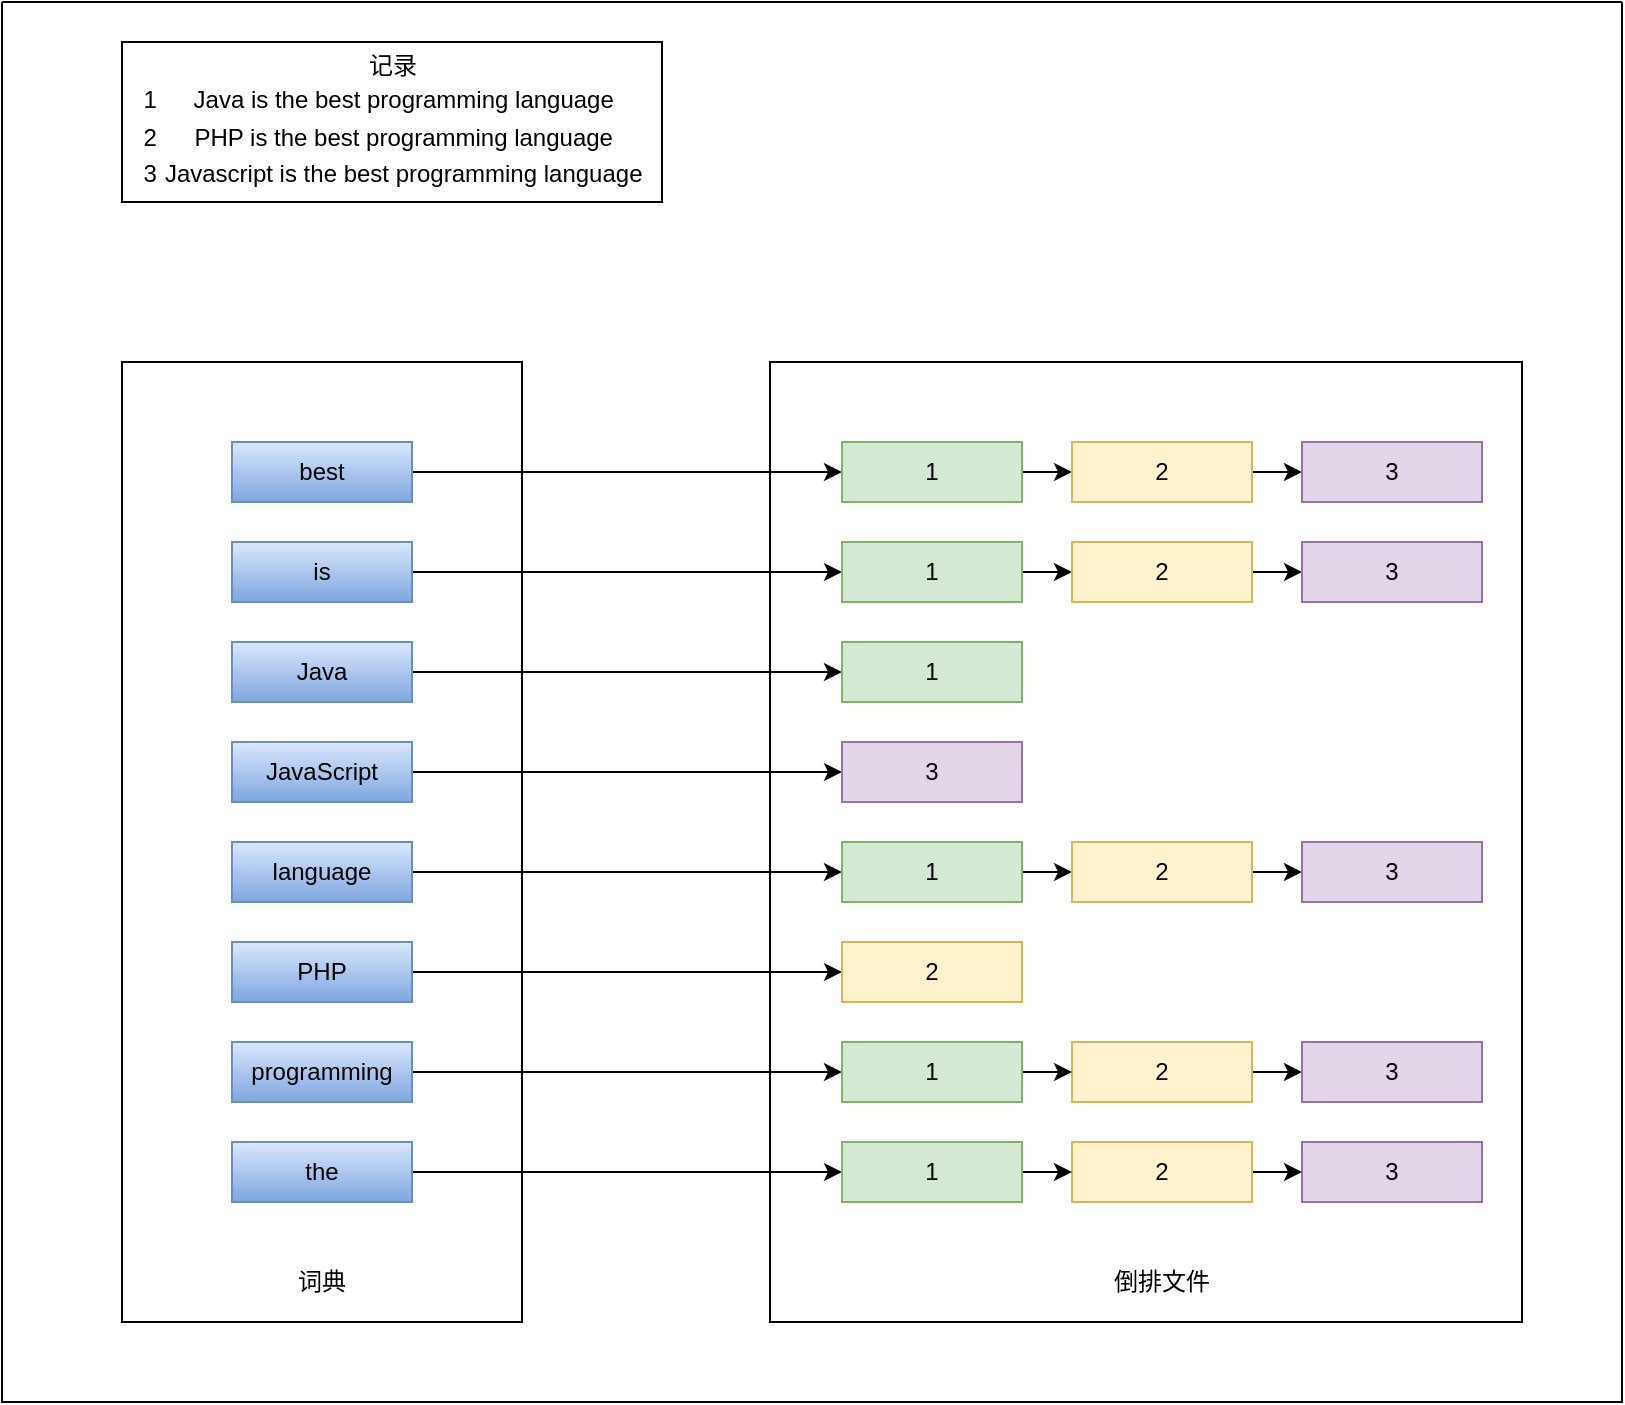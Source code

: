 <mxfile version="14.9.6" type="device"><diagram id="F48Q8Vfh_a4HC7zoJlZT" name="Inverted Index"><mxGraphModel dx="946" dy="697" grid="1" gridSize="10" guides="1" tooltips="1" connect="1" arrows="1" fold="1" page="1" pageScale="1" pageWidth="827" pageHeight="1169" math="0" shadow="0"><root><mxCell id="0"/><mxCell id="1" parent="0"/><mxCell id="3c81THW_RmSoO2U0ogw2-5" value="记录&lt;br&gt;&lt;table&gt;&lt;tbody&gt;&lt;tr&gt;&lt;td&gt;1&lt;/td&gt;&lt;td&gt;Java is the best programming language&lt;br&gt;&lt;/td&gt;&lt;/tr&gt;&lt;tr&gt;&lt;td&gt;2&lt;/td&gt;&lt;td&gt;PHP is the best programming language&lt;/td&gt;&lt;/tr&gt;&lt;tr&gt;&lt;td&gt;3&lt;/td&gt;&lt;td&gt;Javascript is the best programming language&lt;/td&gt;&lt;/tr&gt;&lt;/tbody&gt;&lt;/table&gt;" style="text;html=1;align=center;verticalAlign=middle;resizable=0;points=[];autosize=1;strokeColor=#000000;glass=0;shadow=0;sketch=0;rounded=0;" parent="1" vertex="1"><mxGeometry x="90" y="50" width="270" height="80" as="geometry"/></mxCell><mxCell id="3c81THW_RmSoO2U0ogw2-6" value="" style="rounded=0;whiteSpace=wrap;html=1;shadow=0;glass=0;sketch=0;strokeColor=#000000;" parent="1" vertex="1"><mxGeometry x="90" y="210" width="200" height="480" as="geometry"/></mxCell><mxCell id="3c81THW_RmSoO2U0ogw2-7" value="词典" style="text;html=1;strokeColor=none;fillColor=none;align=center;verticalAlign=middle;whiteSpace=wrap;rounded=0;shadow=0;glass=0;sketch=0;" parent="1" vertex="1"><mxGeometry x="170" y="660" width="40" height="20" as="geometry"/></mxCell><mxCell id="3c81THW_RmSoO2U0ogw2-8" value="" style="rounded=0;whiteSpace=wrap;html=1;shadow=0;glass=0;sketch=0;strokeColor=#000000;" parent="1" vertex="1"><mxGeometry x="414" y="210" width="376" height="480" as="geometry"/></mxCell><mxCell id="3c81THW_RmSoO2U0ogw2-9" value="倒排文件" style="text;html=1;strokeColor=none;fillColor=none;align=center;verticalAlign=middle;whiteSpace=wrap;rounded=0;shadow=0;glass=0;sketch=0;" parent="1" vertex="1"><mxGeometry x="580" y="660" width="60" height="20" as="geometry"/></mxCell><mxCell id="3c81THW_RmSoO2U0ogw2-47" style="edgeStyle=orthogonalEdgeStyle;rounded=0;orthogonalLoop=1;jettySize=auto;html=1;" parent="1" source="3c81THW_RmSoO2U0ogw2-10" target="3c81THW_RmSoO2U0ogw2-19" edge="1"><mxGeometry relative="1" as="geometry"/></mxCell><mxCell id="3c81THW_RmSoO2U0ogw2-10" value="best" style="rounded=0;whiteSpace=wrap;html=1;shadow=0;glass=0;sketch=0;strokeColor=#6c8ebf;gradientColor=#7ea6e0;fillColor=#dae8fc;" parent="1" vertex="1"><mxGeometry x="145" y="250" width="90" height="30" as="geometry"/></mxCell><mxCell id="3c81THW_RmSoO2U0ogw2-48" style="edgeStyle=orthogonalEdgeStyle;rounded=0;orthogonalLoop=1;jettySize=auto;html=1;" parent="1" source="3c81THW_RmSoO2U0ogw2-11" target="3c81THW_RmSoO2U0ogw2-20" edge="1"><mxGeometry relative="1" as="geometry"/></mxCell><mxCell id="3c81THW_RmSoO2U0ogw2-11" value="is" style="rounded=0;whiteSpace=wrap;html=1;shadow=0;glass=0;sketch=0;strokeColor=#6c8ebf;gradientColor=#7ea6e0;fillColor=#dae8fc;" parent="1" vertex="1"><mxGeometry x="145" y="300" width="90" height="30" as="geometry"/></mxCell><mxCell id="3c81THW_RmSoO2U0ogw2-49" style="edgeStyle=orthogonalEdgeStyle;rounded=0;orthogonalLoop=1;jettySize=auto;html=1;" parent="1" source="3c81THW_RmSoO2U0ogw2-12" target="3c81THW_RmSoO2U0ogw2-21" edge="1"><mxGeometry relative="1" as="geometry"/></mxCell><mxCell id="3c81THW_RmSoO2U0ogw2-12" value="Java" style="rounded=0;whiteSpace=wrap;html=1;shadow=0;glass=0;sketch=0;strokeColor=#6c8ebf;gradientColor=#7ea6e0;fillColor=#dae8fc;" parent="1" vertex="1"><mxGeometry x="145" y="350" width="90" height="30" as="geometry"/></mxCell><mxCell id="3c81THW_RmSoO2U0ogw2-50" style="edgeStyle=orthogonalEdgeStyle;rounded=0;orthogonalLoop=1;jettySize=auto;html=1;" parent="1" source="3c81THW_RmSoO2U0ogw2-13" target="3c81THW_RmSoO2U0ogw2-22" edge="1"><mxGeometry relative="1" as="geometry"/></mxCell><mxCell id="3c81THW_RmSoO2U0ogw2-13" value="JavaScript" style="rounded=0;whiteSpace=wrap;html=1;shadow=0;glass=0;sketch=0;strokeColor=#6c8ebf;gradientColor=#7ea6e0;fillColor=#dae8fc;" parent="1" vertex="1"><mxGeometry x="145" y="400" width="90" height="30" as="geometry"/></mxCell><mxCell id="3c81THW_RmSoO2U0ogw2-51" style="edgeStyle=orthogonalEdgeStyle;rounded=0;orthogonalLoop=1;jettySize=auto;html=1;" parent="1" source="3c81THW_RmSoO2U0ogw2-14" target="3c81THW_RmSoO2U0ogw2-23" edge="1"><mxGeometry relative="1" as="geometry"/></mxCell><mxCell id="3c81THW_RmSoO2U0ogw2-14" value="language" style="rounded=0;whiteSpace=wrap;html=1;shadow=0;glass=0;sketch=0;strokeColor=#6c8ebf;gradientColor=#7ea6e0;fillColor=#dae8fc;" parent="1" vertex="1"><mxGeometry x="145" y="450" width="90" height="30" as="geometry"/></mxCell><mxCell id="3c81THW_RmSoO2U0ogw2-52" style="edgeStyle=orthogonalEdgeStyle;rounded=0;orthogonalLoop=1;jettySize=auto;html=1;" parent="1" source="3c81THW_RmSoO2U0ogw2-15" target="3c81THW_RmSoO2U0ogw2-24" edge="1"><mxGeometry relative="1" as="geometry"/></mxCell><mxCell id="3c81THW_RmSoO2U0ogw2-15" value="PHP" style="rounded=0;whiteSpace=wrap;html=1;shadow=0;glass=0;sketch=0;strokeColor=#6c8ebf;gradientColor=#7ea6e0;fillColor=#dae8fc;" parent="1" vertex="1"><mxGeometry x="145" y="500" width="90" height="30" as="geometry"/></mxCell><mxCell id="3c81THW_RmSoO2U0ogw2-54" style="edgeStyle=orthogonalEdgeStyle;rounded=0;orthogonalLoop=1;jettySize=auto;html=1;" parent="1" source="3c81THW_RmSoO2U0ogw2-16" target="3c81THW_RmSoO2U0ogw2-46" edge="1"><mxGeometry relative="1" as="geometry"/></mxCell><mxCell id="3c81THW_RmSoO2U0ogw2-16" value="the" style="rounded=0;whiteSpace=wrap;html=1;shadow=0;glass=0;sketch=0;strokeColor=#6c8ebf;gradientColor=#7ea6e0;fillColor=#dae8fc;" parent="1" vertex="1"><mxGeometry x="145" y="600" width="90" height="30" as="geometry"/></mxCell><mxCell id="3c81THW_RmSoO2U0ogw2-53" style="edgeStyle=orthogonalEdgeStyle;rounded=0;orthogonalLoop=1;jettySize=auto;html=1;" parent="1" source="3c81THW_RmSoO2U0ogw2-17" target="3c81THW_RmSoO2U0ogw2-45" edge="1"><mxGeometry relative="1" as="geometry"/></mxCell><mxCell id="3c81THW_RmSoO2U0ogw2-17" value="programming" style="rounded=0;whiteSpace=wrap;html=1;shadow=0;glass=0;sketch=0;strokeColor=#6c8ebf;gradientColor=#7ea6e0;fillColor=#dae8fc;" parent="1" vertex="1"><mxGeometry x="145" y="550" width="90" height="30" as="geometry"/></mxCell><mxCell id="3c81THW_RmSoO2U0ogw2-55" style="edgeStyle=orthogonalEdgeStyle;rounded=0;orthogonalLoop=1;jettySize=auto;html=1;" parent="1" source="3c81THW_RmSoO2U0ogw2-19" target="3c81THW_RmSoO2U0ogw2-33" edge="1"><mxGeometry relative="1" as="geometry"/></mxCell><mxCell id="3c81THW_RmSoO2U0ogw2-19" value="1" style="rounded=0;whiteSpace=wrap;html=1;shadow=0;glass=0;sketch=0;strokeColor=#82b366;fillColor=#d5e8d4;" parent="1" vertex="1"><mxGeometry x="450" y="250" width="90" height="30" as="geometry"/></mxCell><mxCell id="3c81THW_RmSoO2U0ogw2-57" style="edgeStyle=orthogonalEdgeStyle;rounded=0;orthogonalLoop=1;jettySize=auto;html=1;" parent="1" source="3c81THW_RmSoO2U0ogw2-20" target="3c81THW_RmSoO2U0ogw2-27" edge="1"><mxGeometry relative="1" as="geometry"/></mxCell><mxCell id="3c81THW_RmSoO2U0ogw2-20" value="1" style="rounded=0;whiteSpace=wrap;html=1;shadow=0;glass=0;sketch=0;strokeColor=#82b366;fillColor=#d5e8d4;" parent="1" vertex="1"><mxGeometry x="450" y="300" width="90" height="30" as="geometry"/></mxCell><mxCell id="3c81THW_RmSoO2U0ogw2-21" value="1" style="rounded=0;whiteSpace=wrap;html=1;shadow=0;glass=0;sketch=0;strokeColor=#82b366;fillColor=#d5e8d4;" parent="1" vertex="1"><mxGeometry x="450" y="350" width="90" height="30" as="geometry"/></mxCell><mxCell id="3c81THW_RmSoO2U0ogw2-22" value="3" style="rounded=0;whiteSpace=wrap;html=1;shadow=0;glass=0;sketch=0;strokeColor=#9673a6;fillColor=#e1d5e7;" parent="1" vertex="1"><mxGeometry x="450" y="400" width="90" height="30" as="geometry"/></mxCell><mxCell id="3c81THW_RmSoO2U0ogw2-59" style="edgeStyle=orthogonalEdgeStyle;rounded=0;orthogonalLoop=1;jettySize=auto;html=1;entryX=0;entryY=0.5;entryDx=0;entryDy=0;" parent="1" source="3c81THW_RmSoO2U0ogw2-23" target="3c81THW_RmSoO2U0ogw2-31" edge="1"><mxGeometry relative="1" as="geometry"/></mxCell><mxCell id="3c81THW_RmSoO2U0ogw2-23" value="1" style="rounded=0;whiteSpace=wrap;html=1;shadow=0;glass=0;sketch=0;strokeColor=#82b366;fillColor=#d5e8d4;" parent="1" vertex="1"><mxGeometry x="450" y="450" width="90" height="30" as="geometry"/></mxCell><mxCell id="3c81THW_RmSoO2U0ogw2-24" value="2" style="rounded=0;whiteSpace=wrap;html=1;shadow=0;glass=0;sketch=0;strokeColor=#d6b656;fillColor=#fff2cc;" parent="1" vertex="1"><mxGeometry x="450" y="500" width="90" height="30" as="geometry"/></mxCell><mxCell id="3c81THW_RmSoO2U0ogw2-62" style="edgeStyle=orthogonalEdgeStyle;rounded=0;orthogonalLoop=1;jettySize=auto;html=1;" parent="1" source="3c81THW_RmSoO2U0ogw2-25" target="3c81THW_RmSoO2U0ogw2-39" edge="1"><mxGeometry relative="1" as="geometry"/></mxCell><mxCell id="3c81THW_RmSoO2U0ogw2-25" value="2" style="rounded=0;whiteSpace=wrap;html=1;shadow=0;glass=0;sketch=0;strokeColor=#d6b656;fillColor=#fff2cc;" parent="1" vertex="1"><mxGeometry x="565" y="550" width="90" height="30" as="geometry"/></mxCell><mxCell id="3c81THW_RmSoO2U0ogw2-26" value="3" style="rounded=0;whiteSpace=wrap;html=1;shadow=0;glass=0;sketch=0;strokeColor=#000000;" parent="1" vertex="1"><mxGeometry x="680" y="600" width="90" height="30" as="geometry"/></mxCell><mxCell id="3c81THW_RmSoO2U0ogw2-58" style="edgeStyle=orthogonalEdgeStyle;rounded=0;orthogonalLoop=1;jettySize=auto;html=1;" parent="1" source="3c81THW_RmSoO2U0ogw2-27" target="3c81THW_RmSoO2U0ogw2-28" edge="1"><mxGeometry relative="1" as="geometry"/></mxCell><mxCell id="3c81THW_RmSoO2U0ogw2-27" value="2" style="rounded=0;whiteSpace=wrap;html=1;shadow=0;glass=0;sketch=0;strokeColor=#d6b656;fillColor=#fff2cc;" parent="1" vertex="1"><mxGeometry x="565" y="300" width="90" height="30" as="geometry"/></mxCell><mxCell id="3c81THW_RmSoO2U0ogw2-28" value="3" style="rounded=0;whiteSpace=wrap;html=1;shadow=0;glass=0;sketch=0;strokeColor=#9673a6;fillColor=#e1d5e7;" parent="1" vertex="1"><mxGeometry x="680" y="300" width="90" height="30" as="geometry"/></mxCell><mxCell id="3c81THW_RmSoO2U0ogw2-60" style="edgeStyle=orthogonalEdgeStyle;rounded=0;orthogonalLoop=1;jettySize=auto;html=1;" parent="1" source="3c81THW_RmSoO2U0ogw2-31" target="3c81THW_RmSoO2U0ogw2-37" edge="1"><mxGeometry relative="1" as="geometry"/></mxCell><mxCell id="3c81THW_RmSoO2U0ogw2-31" value="2" style="rounded=0;whiteSpace=wrap;html=1;shadow=0;glass=0;sketch=0;strokeColor=#d6b656;fillColor=#fff2cc;" parent="1" vertex="1"><mxGeometry x="565" y="450" width="90" height="30" as="geometry"/></mxCell><mxCell id="3c81THW_RmSoO2U0ogw2-56" style="edgeStyle=orthogonalEdgeStyle;rounded=0;orthogonalLoop=1;jettySize=auto;html=1;" parent="1" source="3c81THW_RmSoO2U0ogw2-33" target="3c81THW_RmSoO2U0ogw2-34" edge="1"><mxGeometry relative="1" as="geometry"/></mxCell><mxCell id="3c81THW_RmSoO2U0ogw2-33" value="2" style="rounded=0;whiteSpace=wrap;html=1;shadow=0;glass=0;sketch=0;strokeColor=#d6b656;fillColor=#fff2cc;" parent="1" vertex="1"><mxGeometry x="565" y="250" width="90" height="30" as="geometry"/></mxCell><mxCell id="3c81THW_RmSoO2U0ogw2-34" value="3" style="rounded=0;whiteSpace=wrap;html=1;shadow=0;glass=0;sketch=0;strokeColor=#9673a6;fillColor=#e1d5e7;" parent="1" vertex="1"><mxGeometry x="680" y="250" width="90" height="30" as="geometry"/></mxCell><mxCell id="3c81THW_RmSoO2U0ogw2-37" value="3" style="rounded=0;whiteSpace=wrap;html=1;shadow=0;glass=0;sketch=0;strokeColor=#9673a6;fillColor=#e1d5e7;" parent="1" vertex="1"><mxGeometry x="680" y="450" width="90" height="30" as="geometry"/></mxCell><mxCell id="3c81THW_RmSoO2U0ogw2-39" value="3" style="rounded=0;whiteSpace=wrap;html=1;shadow=0;glass=0;sketch=0;strokeColor=#9673a6;fillColor=#e1d5e7;" parent="1" vertex="1"><mxGeometry x="680" y="550" width="90" height="30" as="geometry"/></mxCell><mxCell id="3c81THW_RmSoO2U0ogw2-40" value="3" style="rounded=0;whiteSpace=wrap;html=1;shadow=0;glass=0;sketch=0;strokeColor=#9673a6;fillColor=#e1d5e7;" parent="1" vertex="1"><mxGeometry x="680" y="600" width="90" height="30" as="geometry"/></mxCell><mxCell id="3c81THW_RmSoO2U0ogw2-64" style="edgeStyle=orthogonalEdgeStyle;rounded=0;orthogonalLoop=1;jettySize=auto;html=1;" parent="1" source="3c81THW_RmSoO2U0ogw2-41" target="3c81THW_RmSoO2U0ogw2-40" edge="1"><mxGeometry relative="1" as="geometry"/></mxCell><mxCell id="3c81THW_RmSoO2U0ogw2-41" value="2" style="rounded=0;whiteSpace=wrap;html=1;shadow=0;glass=0;sketch=0;strokeColor=#d6b656;fillColor=#fff2cc;" parent="1" vertex="1"><mxGeometry x="565" y="600" width="90" height="30" as="geometry"/></mxCell><mxCell id="3c81THW_RmSoO2U0ogw2-61" style="edgeStyle=orthogonalEdgeStyle;rounded=0;orthogonalLoop=1;jettySize=auto;html=1;" parent="1" source="3c81THW_RmSoO2U0ogw2-45" target="3c81THW_RmSoO2U0ogw2-25" edge="1"><mxGeometry relative="1" as="geometry"/></mxCell><mxCell id="3c81THW_RmSoO2U0ogw2-45" value="1" style="rounded=0;whiteSpace=wrap;html=1;shadow=0;glass=0;sketch=0;strokeColor=#82b366;fillColor=#d5e8d4;" parent="1" vertex="1"><mxGeometry x="450" y="550" width="90" height="30" as="geometry"/></mxCell><mxCell id="3c81THW_RmSoO2U0ogw2-63" style="edgeStyle=orthogonalEdgeStyle;rounded=0;orthogonalLoop=1;jettySize=auto;html=1;" parent="1" source="3c81THW_RmSoO2U0ogw2-46" target="3c81THW_RmSoO2U0ogw2-41" edge="1"><mxGeometry relative="1" as="geometry"/></mxCell><mxCell id="3c81THW_RmSoO2U0ogw2-46" value="1" style="rounded=0;whiteSpace=wrap;html=1;shadow=0;glass=0;sketch=0;strokeColor=#82b366;fillColor=#d5e8d4;" parent="1" vertex="1"><mxGeometry x="450" y="600" width="90" height="30" as="geometry"/></mxCell><mxCell id="smEitFvxARp5vLh01ftz-2" value="" style="swimlane;startSize=0;" vertex="1" parent="1"><mxGeometry x="30" y="30" width="810" height="700" as="geometry"/></mxCell></root></mxGraphModel></diagram></mxfile>